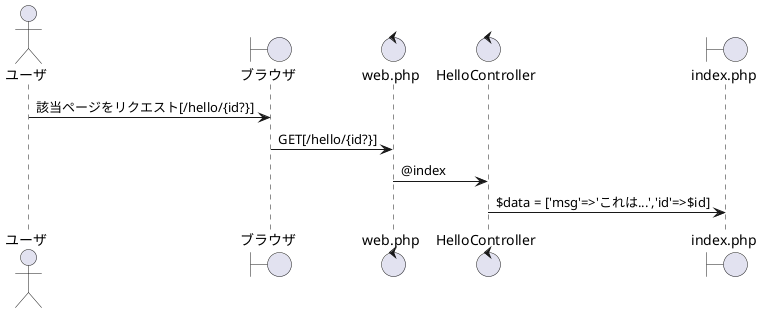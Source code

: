 @startuml 64_index
actor ユーザ
boundary ブラウザ
control web.php
control HelloController
boundary index.php

ユーザ -> ブラウザ:該当ページをリクエスト[/hello/{id?}]
ブラウザ -> web.php: GET[/hello/{id?}]
web.php -> HelloController:@index
HelloController -> index.php:$data = ['msg'=>'これは...','id'=>$id]
@enduml
